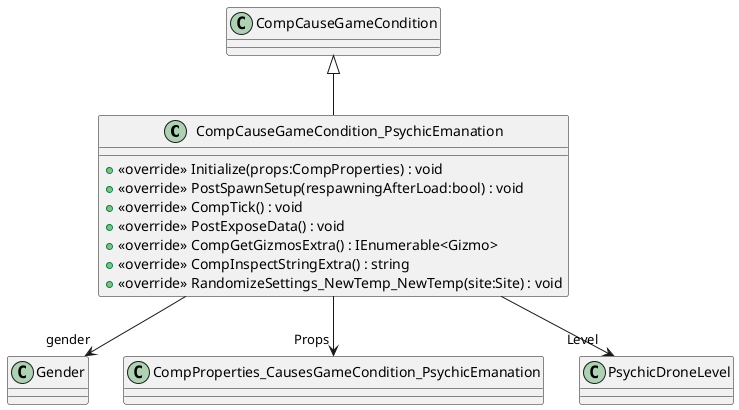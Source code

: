 @startuml
class CompCauseGameCondition_PsychicEmanation {
    + <<override>> Initialize(props:CompProperties) : void
    + <<override>> PostSpawnSetup(respawningAfterLoad:bool) : void
    + <<override>> CompTick() : void
    + <<override>> PostExposeData() : void
    + <<override>> CompGetGizmosExtra() : IEnumerable<Gizmo>
    + <<override>> CompInspectStringExtra() : string
    + <<override>> RandomizeSettings_NewTemp_NewTemp(site:Site) : void
}
CompCauseGameCondition <|-- CompCauseGameCondition_PsychicEmanation
CompCauseGameCondition_PsychicEmanation --> "gender" Gender
CompCauseGameCondition_PsychicEmanation --> "Props" CompProperties_CausesGameCondition_PsychicEmanation
CompCauseGameCondition_PsychicEmanation --> "Level" PsychicDroneLevel
@enduml
